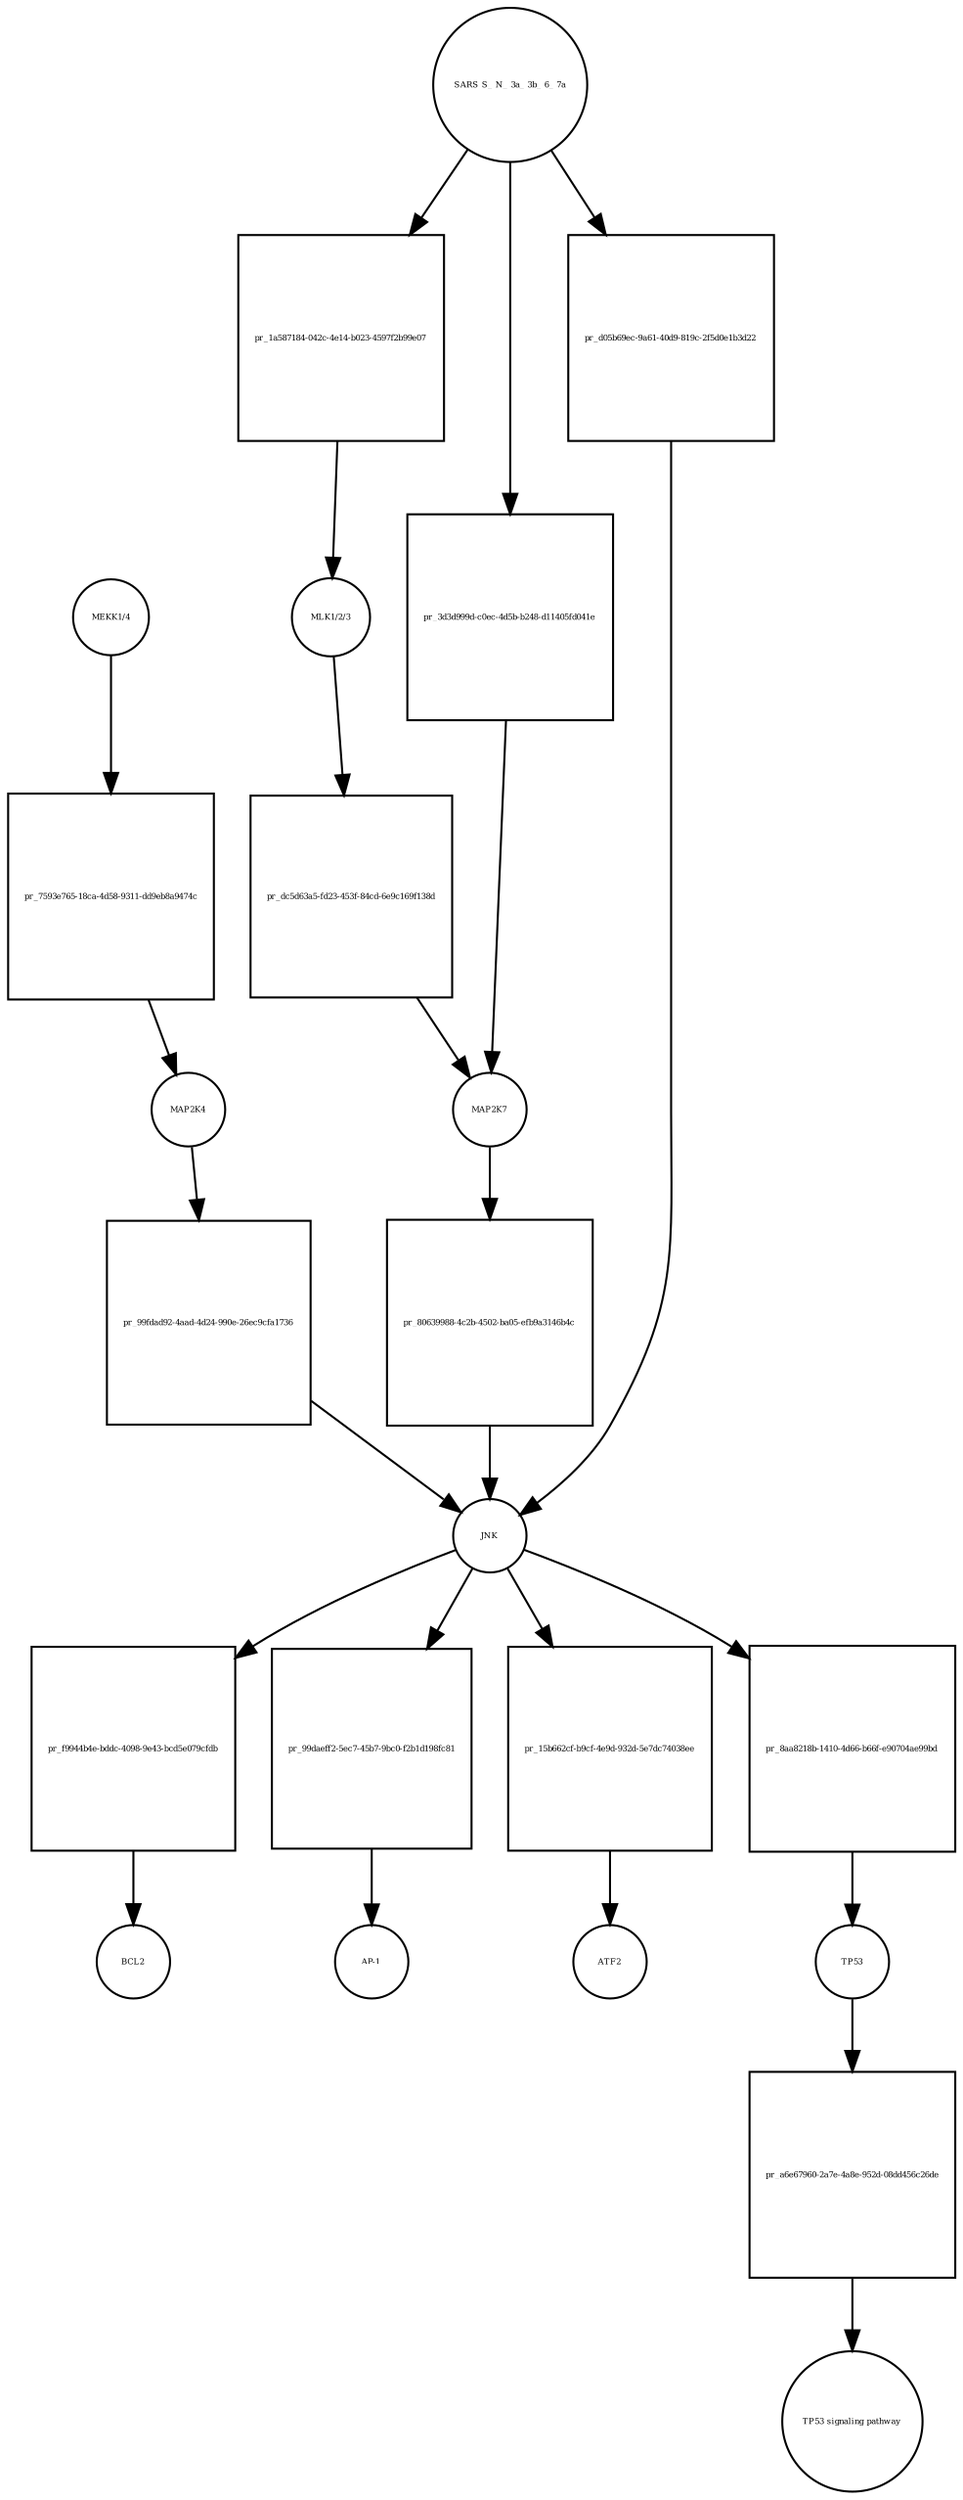 strict digraph  {
"MEKK1/4" [annotation="", bipartite=0, cls=complex, fontsize=4, label="MEKK1/4", shape=circle];
"pr_7593e765-18ca-4d58-9311-dd9eb8a9474c" [annotation="", bipartite=1, cls=process, fontsize=4, label="pr_7593e765-18ca-4d58-9311-dd9eb8a9474c", shape=square];
MAP2K4 [annotation=urn_miriam_uniprot_P45985, bipartite=0, cls=macromolecule, fontsize=4, label=MAP2K4, shape=circle];
"MLK1/2/3" [annotation="", bipartite=0, cls=complex, fontsize=4, label="MLK1/2/3", shape=circle];
"pr_dc5d63a5-fd23-453f-84cd-6e9c169f138d" [annotation="", bipartite=1, cls=process, fontsize=4, label="pr_dc5d63a5-fd23-453f-84cd-6e9c169f138d", shape=square];
MAP2K7 [annotation=urn_miriam_uniprot_O14733, bipartite=0, cls=macromolecule, fontsize=4, label=MAP2K7, shape=circle];
"pr_99fdad92-4aad-4d24-990e-26ec9cfa1736" [annotation="", bipartite=1, cls=process, fontsize=4, label="pr_99fdad92-4aad-4d24-990e-26ec9cfa1736", shape=square];
JNK [annotation="", bipartite=0, cls=complex, fontsize=4, label=JNK, shape=circle];
"pr_80639988-4c2b-4502-ba05-efb9a3146b4c" [annotation="", bipartite=1, cls=process, fontsize=4, label="pr_80639988-4c2b-4502-ba05-efb9a3146b4c", shape=square];
"pr_f9944b4e-bddc-4098-9e43-bcd5e079cfdb" [annotation="", bipartite=1, cls=process, fontsize=4, label="pr_f9944b4e-bddc-4098-9e43-bcd5e079cfdb", shape=square];
BCL2 [annotation=urn_miriam_uniprot_P10415, bipartite=0, cls=macromolecule, fontsize=4, label=BCL2, shape=circle];
"pr_99daeff2-5ec7-45b7-9bc0-f2b1d198fc81" [annotation="", bipartite=1, cls=process, fontsize=4, label="pr_99daeff2-5ec7-45b7-9bc0-f2b1d198fc81", shape=square];
"AP-1" [annotation="", bipartite=0, cls=complex, fontsize=4, label="AP-1", shape=circle];
"SARS S_ N_ 3a_ 3b_ 6_ 7a" [annotation="", bipartite=0, cls=macromolecule, fontsize=4, label="SARS S_ N_ 3a_ 3b_ 6_ 7a", shape=circle];
"pr_1a587184-042c-4e14-b023-4597f2b99e07" [annotation="", bipartite=1, cls=process, fontsize=4, label="pr_1a587184-042c-4e14-b023-4597f2b99e07", shape=square];
"pr_15b662cf-b9cf-4e9d-932d-5e7dc74038ee" [annotation="", bipartite=1, cls=process, fontsize=4, label="pr_15b662cf-b9cf-4e9d-932d-5e7dc74038ee", shape=square];
ATF2 [annotation=urn_miriam_uniprot_P15336, bipartite=0, cls=macromolecule, fontsize=4, label=ATF2, shape=circle];
"pr_8aa8218b-1410-4d66-b66f-e90704ae99bd" [annotation="", bipartite=1, cls=process, fontsize=4, label="pr_8aa8218b-1410-4d66-b66f-e90704ae99bd", shape=square];
TP53 [annotation=urn_miriam_uniprot_P04637, bipartite=0, cls=macromolecule, fontsize=4, label=TP53, shape=circle];
"pr_a6e67960-2a7e-4a8e-952d-08dd456c26de" [annotation="", bipartite=1, cls=process, fontsize=4, label="pr_a6e67960-2a7e-4a8e-952d-08dd456c26de", shape=square];
"TP53 signaling pathway" [annotation="", bipartite=0, cls="unspecified entity", fontsize=4, label="TP53 signaling pathway", shape=circle];
"pr_3d3d999d-c0ec-4d5b-b248-d11405fd041e" [annotation="", bipartite=1, cls=process, fontsize=4, label="pr_3d3d999d-c0ec-4d5b-b248-d11405fd041e", shape=square];
"pr_d05b69ec-9a61-40d9-819c-2f5d0e1b3d22" [annotation="", bipartite=1, cls=process, fontsize=4, label="pr_d05b69ec-9a61-40d9-819c-2f5d0e1b3d22", shape=square];
"MEKK1/4" -> "pr_7593e765-18ca-4d58-9311-dd9eb8a9474c"  [annotation="", interaction_type=consumption];
"pr_7593e765-18ca-4d58-9311-dd9eb8a9474c" -> MAP2K4  [annotation="", interaction_type=production];
MAP2K4 -> "pr_99fdad92-4aad-4d24-990e-26ec9cfa1736"  [annotation="", interaction_type=consumption];
"MLK1/2/3" -> "pr_dc5d63a5-fd23-453f-84cd-6e9c169f138d"  [annotation="", interaction_type=consumption];
"pr_dc5d63a5-fd23-453f-84cd-6e9c169f138d" -> MAP2K7  [annotation="", interaction_type=production];
MAP2K7 -> "pr_80639988-4c2b-4502-ba05-efb9a3146b4c"  [annotation="", interaction_type=consumption];
"pr_99fdad92-4aad-4d24-990e-26ec9cfa1736" -> JNK  [annotation="", interaction_type=production];
JNK -> "pr_f9944b4e-bddc-4098-9e43-bcd5e079cfdb"  [annotation="", interaction_type=consumption];
JNK -> "pr_99daeff2-5ec7-45b7-9bc0-f2b1d198fc81"  [annotation="", interaction_type=consumption];
JNK -> "pr_15b662cf-b9cf-4e9d-932d-5e7dc74038ee"  [annotation="", interaction_type=consumption];
JNK -> "pr_8aa8218b-1410-4d66-b66f-e90704ae99bd"  [annotation="", interaction_type=consumption];
"pr_80639988-4c2b-4502-ba05-efb9a3146b4c" -> JNK  [annotation="", interaction_type=production];
"pr_f9944b4e-bddc-4098-9e43-bcd5e079cfdb" -> BCL2  [annotation="", interaction_type=production];
"pr_99daeff2-5ec7-45b7-9bc0-f2b1d198fc81" -> "AP-1"  [annotation="", interaction_type=production];
"SARS S_ N_ 3a_ 3b_ 6_ 7a" -> "pr_1a587184-042c-4e14-b023-4597f2b99e07"  [annotation="", interaction_type=consumption];
"SARS S_ N_ 3a_ 3b_ 6_ 7a" -> "pr_3d3d999d-c0ec-4d5b-b248-d11405fd041e"  [annotation="", interaction_type=consumption];
"SARS S_ N_ 3a_ 3b_ 6_ 7a" -> "pr_d05b69ec-9a61-40d9-819c-2f5d0e1b3d22"  [annotation="", interaction_type=consumption];
"pr_1a587184-042c-4e14-b023-4597f2b99e07" -> "MLK1/2/3"  [annotation="", interaction_type=production];
"pr_15b662cf-b9cf-4e9d-932d-5e7dc74038ee" -> ATF2  [annotation="", interaction_type=production];
"pr_8aa8218b-1410-4d66-b66f-e90704ae99bd" -> TP53  [annotation="", interaction_type=production];
TP53 -> "pr_a6e67960-2a7e-4a8e-952d-08dd456c26de"  [annotation="", interaction_type=consumption];
"pr_a6e67960-2a7e-4a8e-952d-08dd456c26de" -> "TP53 signaling pathway"  [annotation="", interaction_type=production];
"pr_3d3d999d-c0ec-4d5b-b248-d11405fd041e" -> MAP2K7  [annotation="", interaction_type=production];
"pr_d05b69ec-9a61-40d9-819c-2f5d0e1b3d22" -> JNK  [annotation="", interaction_type=production];
}
